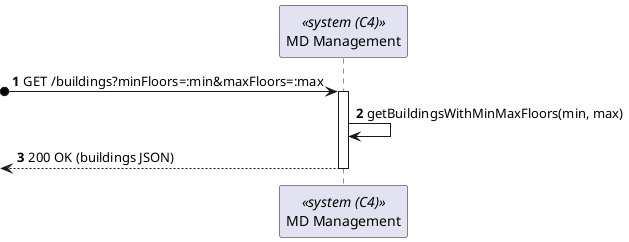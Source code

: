 @startuml process-view
autonumber
participant SYS as "MD Management" <<system (C4)>>


?o-> SYS : GET /buildings?minFloors=:min&maxFloors=:max
activate SYS

SYS -> SYS : getBuildingsWithMinMaxFloors(min, max)
<-- SYS : 200 OK (buildings JSON)
deactivate SYS

@enduml
